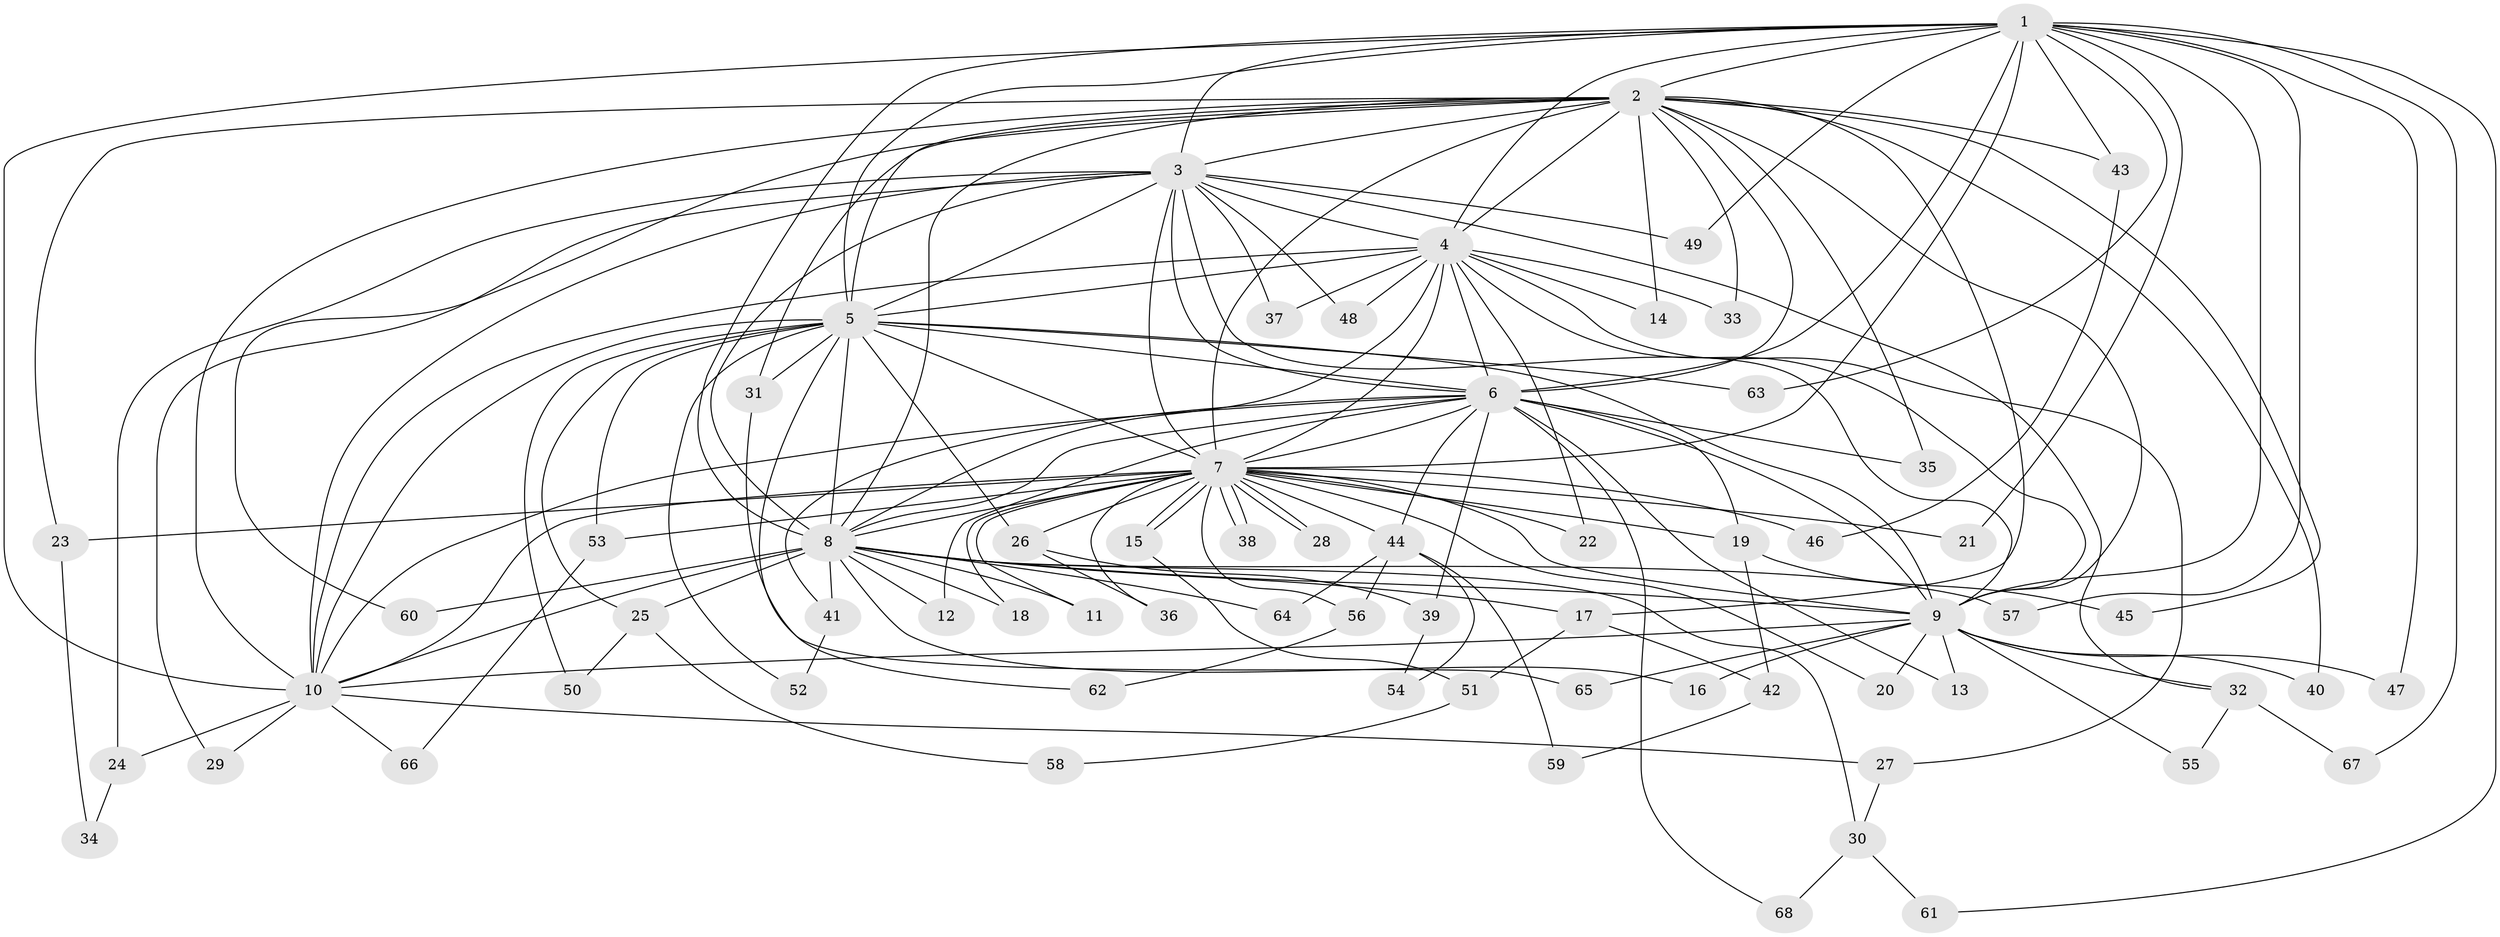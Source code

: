 // Generated by graph-tools (version 1.1) at 2025/01/03/09/25 03:01:26]
// undirected, 68 vertices, 161 edges
graph export_dot {
graph [start="1"]
  node [color=gray90,style=filled];
  1;
  2;
  3;
  4;
  5;
  6;
  7;
  8;
  9;
  10;
  11;
  12;
  13;
  14;
  15;
  16;
  17;
  18;
  19;
  20;
  21;
  22;
  23;
  24;
  25;
  26;
  27;
  28;
  29;
  30;
  31;
  32;
  33;
  34;
  35;
  36;
  37;
  38;
  39;
  40;
  41;
  42;
  43;
  44;
  45;
  46;
  47;
  48;
  49;
  50;
  51;
  52;
  53;
  54;
  55;
  56;
  57;
  58;
  59;
  60;
  61;
  62;
  63;
  64;
  65;
  66;
  67;
  68;
  1 -- 2;
  1 -- 3;
  1 -- 4;
  1 -- 5;
  1 -- 6;
  1 -- 7;
  1 -- 8;
  1 -- 9;
  1 -- 10;
  1 -- 21;
  1 -- 43;
  1 -- 47;
  1 -- 49;
  1 -- 57;
  1 -- 61;
  1 -- 63;
  1 -- 67;
  2 -- 3;
  2 -- 4;
  2 -- 5;
  2 -- 6;
  2 -- 7;
  2 -- 8;
  2 -- 9;
  2 -- 10;
  2 -- 14;
  2 -- 17;
  2 -- 23;
  2 -- 31;
  2 -- 33;
  2 -- 35;
  2 -- 40;
  2 -- 43;
  2 -- 45;
  2 -- 60;
  3 -- 4;
  3 -- 5;
  3 -- 6;
  3 -- 7;
  3 -- 8;
  3 -- 9;
  3 -- 10;
  3 -- 24;
  3 -- 29;
  3 -- 32;
  3 -- 37;
  3 -- 48;
  3 -- 49;
  4 -- 5;
  4 -- 6;
  4 -- 7;
  4 -- 8;
  4 -- 9;
  4 -- 10;
  4 -- 14;
  4 -- 22;
  4 -- 27;
  4 -- 33;
  4 -- 37;
  4 -- 48;
  5 -- 6;
  5 -- 7;
  5 -- 8;
  5 -- 9;
  5 -- 10;
  5 -- 25;
  5 -- 26;
  5 -- 31;
  5 -- 50;
  5 -- 52;
  5 -- 53;
  5 -- 63;
  5 -- 65;
  6 -- 7;
  6 -- 8;
  6 -- 9;
  6 -- 10;
  6 -- 12;
  6 -- 13;
  6 -- 19;
  6 -- 35;
  6 -- 39;
  6 -- 41;
  6 -- 44;
  6 -- 68;
  7 -- 8;
  7 -- 9;
  7 -- 10;
  7 -- 11;
  7 -- 15;
  7 -- 15;
  7 -- 18;
  7 -- 19;
  7 -- 20;
  7 -- 21;
  7 -- 22;
  7 -- 23;
  7 -- 26;
  7 -- 28;
  7 -- 28;
  7 -- 36;
  7 -- 38;
  7 -- 38;
  7 -- 44;
  7 -- 46;
  7 -- 53;
  7 -- 56;
  8 -- 9;
  8 -- 10;
  8 -- 11;
  8 -- 12;
  8 -- 16;
  8 -- 17;
  8 -- 18;
  8 -- 25;
  8 -- 30;
  8 -- 41;
  8 -- 57;
  8 -- 60;
  8 -- 64;
  9 -- 10;
  9 -- 13;
  9 -- 16;
  9 -- 20;
  9 -- 32;
  9 -- 40;
  9 -- 47;
  9 -- 55;
  9 -- 65;
  10 -- 24;
  10 -- 27;
  10 -- 29;
  10 -- 66;
  15 -- 51;
  17 -- 42;
  17 -- 51;
  19 -- 42;
  19 -- 45;
  23 -- 34;
  24 -- 34;
  25 -- 50;
  25 -- 58;
  26 -- 36;
  26 -- 39;
  27 -- 30;
  30 -- 61;
  30 -- 68;
  31 -- 62;
  32 -- 55;
  32 -- 67;
  39 -- 54;
  41 -- 52;
  42 -- 59;
  43 -- 46;
  44 -- 54;
  44 -- 56;
  44 -- 59;
  44 -- 64;
  51 -- 58;
  53 -- 66;
  56 -- 62;
}
